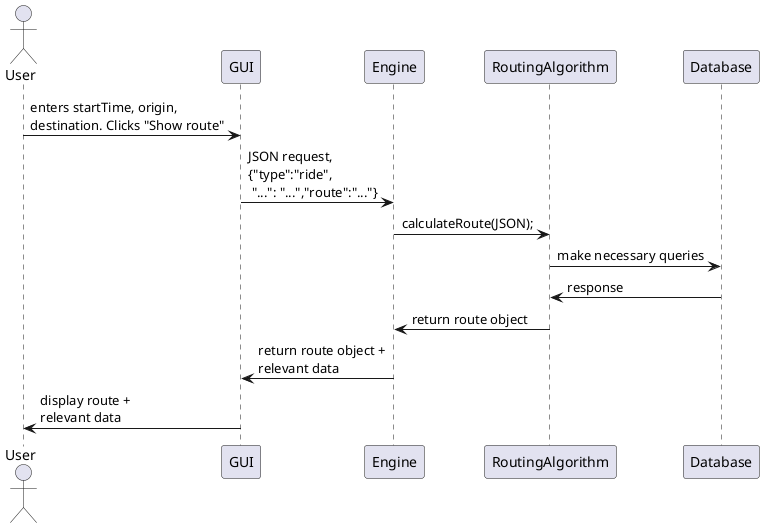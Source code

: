 @startuml
actor User

User -> GUI: enters startTime, origin,\ndestination. Clicks "Show route"
GUI -> Engine: JSON request, \n{"type":"ride",\n "...": "...","route":"..."}
Engine -> RoutingAlgorithm: calculateRoute(JSON);
RoutingAlgorithm -> Database: make necessary queries
Database -> RoutingAlgorithm: response
RoutingAlgorithm -> Engine: return route object
Engine -> GUI: return route object +\nrelevant data
GUI -> User: display route + \nrelevant data

@enduml